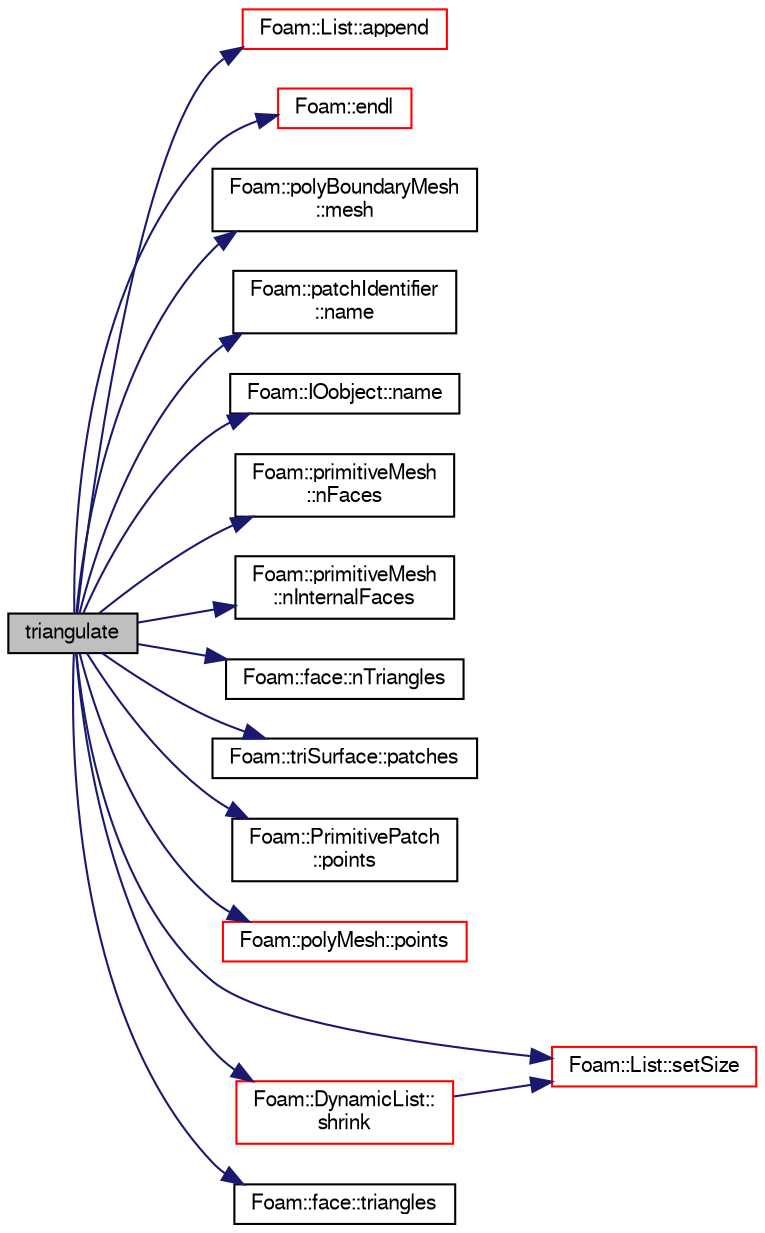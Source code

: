 digraph "triangulate"
{
  bgcolor="transparent";
  edge [fontname="FreeSans",fontsize="10",labelfontname="FreeSans",labelfontsize="10"];
  node [fontname="FreeSans",fontsize="10",shape=record];
  rankdir="LR";
  Node1 [label="triangulate",height=0.2,width=0.4,color="black", fillcolor="grey75", style="filled" fontcolor="black"];
  Node1 -> Node2 [color="midnightblue",fontsize="10",style="solid",fontname="FreeSans"];
  Node2 [label="Foam::List::append",height=0.2,width=0.4,color="red",URL="$a01325.html#a399dd2bf0d9a32016717dc90126f016b",tooltip="Append an element at the end of the list. "];
  Node1 -> Node3 [color="midnightblue",fontsize="10",style="solid",fontname="FreeSans"];
  Node3 [label="Foam::endl",height=0.2,width=0.4,color="red",URL="$a10237.html#a2db8fe02a0d3909e9351bb4275b23ce4",tooltip="Add newline and flush stream. "];
  Node1 -> Node4 [color="midnightblue",fontsize="10",style="solid",fontname="FreeSans"];
  Node4 [label="Foam::polyBoundaryMesh\l::mesh",height=0.2,width=0.4,color="black",URL="$a01855.html#aa51573bc757d5d5bb058db0464886447",tooltip="Return the mesh reference. "];
  Node1 -> Node5 [color="midnightblue",fontsize="10",style="solid",fontname="FreeSans"];
  Node5 [label="Foam::patchIdentifier\l::name",height=0.2,width=0.4,color="black",URL="$a01749.html#a75b72488d2e82151b025744974919d5d",tooltip="Return name. "];
  Node1 -> Node6 [color="midnightblue",fontsize="10",style="solid",fontname="FreeSans"];
  Node6 [label="Foam::IOobject::name",height=0.2,width=0.4,color="black",URL="$a01142.html#a75b72488d2e82151b025744974919d5d",tooltip="Return name. "];
  Node1 -> Node7 [color="midnightblue",fontsize="10",style="solid",fontname="FreeSans"];
  Node7 [label="Foam::primitiveMesh\l::nFaces",height=0.2,width=0.4,color="black",URL="$a01911.html#a9be088de373a98524a153de7da0e92e8"];
  Node1 -> Node8 [color="midnightblue",fontsize="10",style="solid",fontname="FreeSans"];
  Node8 [label="Foam::primitiveMesh\l::nInternalFaces",height=0.2,width=0.4,color="black",URL="$a01911.html#aa1eec60bd258a70018b8ffda0dced7bb"];
  Node1 -> Node9 [color="midnightblue",fontsize="10",style="solid",fontname="FreeSans"];
  Node9 [label="Foam::face::nTriangles",height=0.2,width=0.4,color="black",URL="$a00693.html#adf12beb51bcfe12477e066681cf0ac80",tooltip="Number of triangles after splitting. "];
  Node1 -> Node10 [color="midnightblue",fontsize="10",style="solid",fontname="FreeSans"];
  Node10 [label="Foam::triSurface::patches",height=0.2,width=0.4,color="black",URL="$a02607.html#a40a43f76fd50b5f1cd1c242669a14406"];
  Node1 -> Node11 [color="midnightblue",fontsize="10",style="solid",fontname="FreeSans"];
  Node11 [label="Foam::PrimitivePatch\l::points",height=0.2,width=0.4,color="black",URL="$a01914.html#a1f42f31bcf706357682dcf097255b544",tooltip="Return reference to global points. "];
  Node1 -> Node12 [color="midnightblue",fontsize="10",style="solid",fontname="FreeSans"];
  Node12 [label="Foam::polyMesh::points",height=0.2,width=0.4,color="red",URL="$a01861.html#a084ae534298576408f063a6b3b820959",tooltip="Return raw points. "];
  Node1 -> Node13 [color="midnightblue",fontsize="10",style="solid",fontname="FreeSans"];
  Node13 [label="Foam::List::setSize",height=0.2,width=0.4,color="red",URL="$a01325.html#aedb985ffeaf1bdbfeccc2a8730405703",tooltip="Reset size of List. "];
  Node1 -> Node14 [color="midnightblue",fontsize="10",style="solid",fontname="FreeSans"];
  Node14 [label="Foam::DynamicList::\lshrink",height=0.2,width=0.4,color="red",URL="$a00582.html#a88964e734acd91f096c914d0cc5a6e75",tooltip="Shrink the allocated space to the number of elements used. "];
  Node14 -> Node13 [color="midnightblue",fontsize="10",style="solid",fontname="FreeSans"];
  Node1 -> Node15 [color="midnightblue",fontsize="10",style="solid",fontname="FreeSans"];
  Node15 [label="Foam::face::triangles",height=0.2,width=0.4,color="black",URL="$a00693.html#acf1f421759f62e0e96e9bf3287fa67a8",tooltip="Split into triangles using existing points. "];
}
